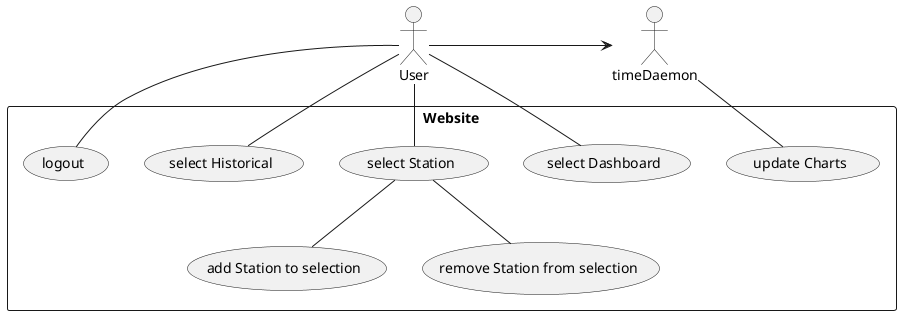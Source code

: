 @startuml
actor User
actor timeDaemon
User -> timeDaemon
rectangle Website {
    User -- (select Dashboard)
    User -- (select Station)
    (select Station) -- (add Station to selection)
    (select Station) -- (remove Station from selection)
    User -- (select Historical)
    User -- (logout)

    timeDaemon -- (update Charts)
}
@enduml
